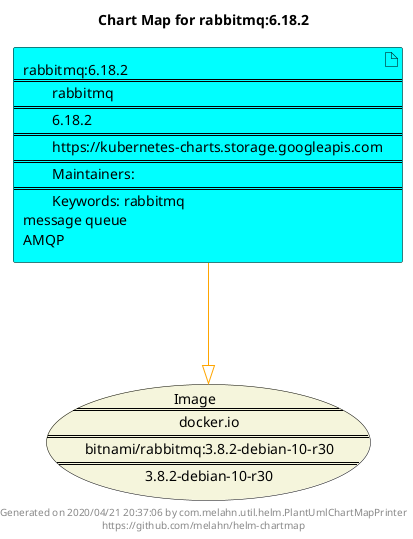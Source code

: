 @startuml
skinparam linetype ortho
skinparam backgroundColor white
skinparam usecaseBorderColor black
skinparam usecaseArrowColor LightSlateGray
skinparam artifactBorderColor black
skinparam artifactArrowColor LightSlateGray

title Chart Map for rabbitmq:6.18.2

'There is one referenced Helm Chart
artifact "rabbitmq:6.18.2\n====\n\trabbitmq\n====\n\t6.18.2\n====\n\thttps://kubernetes-charts.storage.googleapis.com\n====\n\tMaintainers: \n====\n\tKeywords: rabbitmq\nmessage queue\nAMQP" as rabbitmq_6_18_2 #Aqua

'There is one referenced Docker Image
usecase "Image\n====\n\tdocker.io\n====\n\tbitnami/rabbitmq:3.8.2-debian-10-r30\n====\n\t3.8.2-debian-10-r30" as docker_io_bitnami_rabbitmq_3_8_2_debian_10_r30 #Beige

'Chart Dependencies
rabbitmq_6_18_2--[#orange]-|>docker_io_bitnami_rabbitmq_3_8_2_debian_10_r30

center footer Generated on 2020/04/21 20:37:06 by com.melahn.util.helm.PlantUmlChartMapPrinter\nhttps://github.com/melahn/helm-chartmap
@enduml
